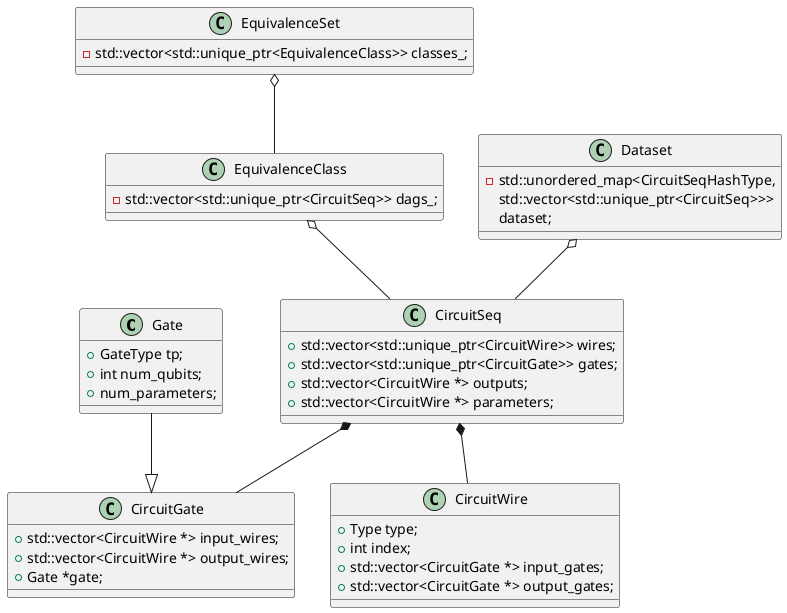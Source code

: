 @startuml Classes in Quartz

class Gate
{
    + GateType tp;
    + int num_qubits;
    + num_parameters;
}
Gate --|> CircuitGate
class CircuitWire
{
    + Type type;
    + int index;
    + std::vector<CircuitGate *> input_gates;
    + std::vector<CircuitGate *> output_gates;
}
class CircuitGate
{
    + std::vector<CircuitWire *> input_wires;
    + std::vector<CircuitWire *> output_wires;
    + Gate *gate;
}

class CircuitSeq
{
    + std::vector<std::unique_ptr<CircuitWire>> wires;
    + std::vector<std::unique_ptr<CircuitGate>> gates;
    + std::vector<CircuitWire *> outputs;
    + std::vector<CircuitWire *> parameters;
}

CircuitSeq *-- CircuitGate
CircuitSeq *-- CircuitWire

class EquivalenceClass
{
    - std::vector<std::unique_ptr<CircuitSeq>> dags_;
}

EquivalenceClass o-- CircuitSeq

class EquivalenceSet
{
    - std::vector<std::unique_ptr<EquivalenceClass>> classes_;
}

EquivalenceSet o-- EquivalenceClass

class Dataset
{
    - std::unordered_map<CircuitSeqHashType,
                     std::vector<std::unique_ptr<CircuitSeq>>>
      dataset;
}

Dataset o-- CircuitSeq

@enduml